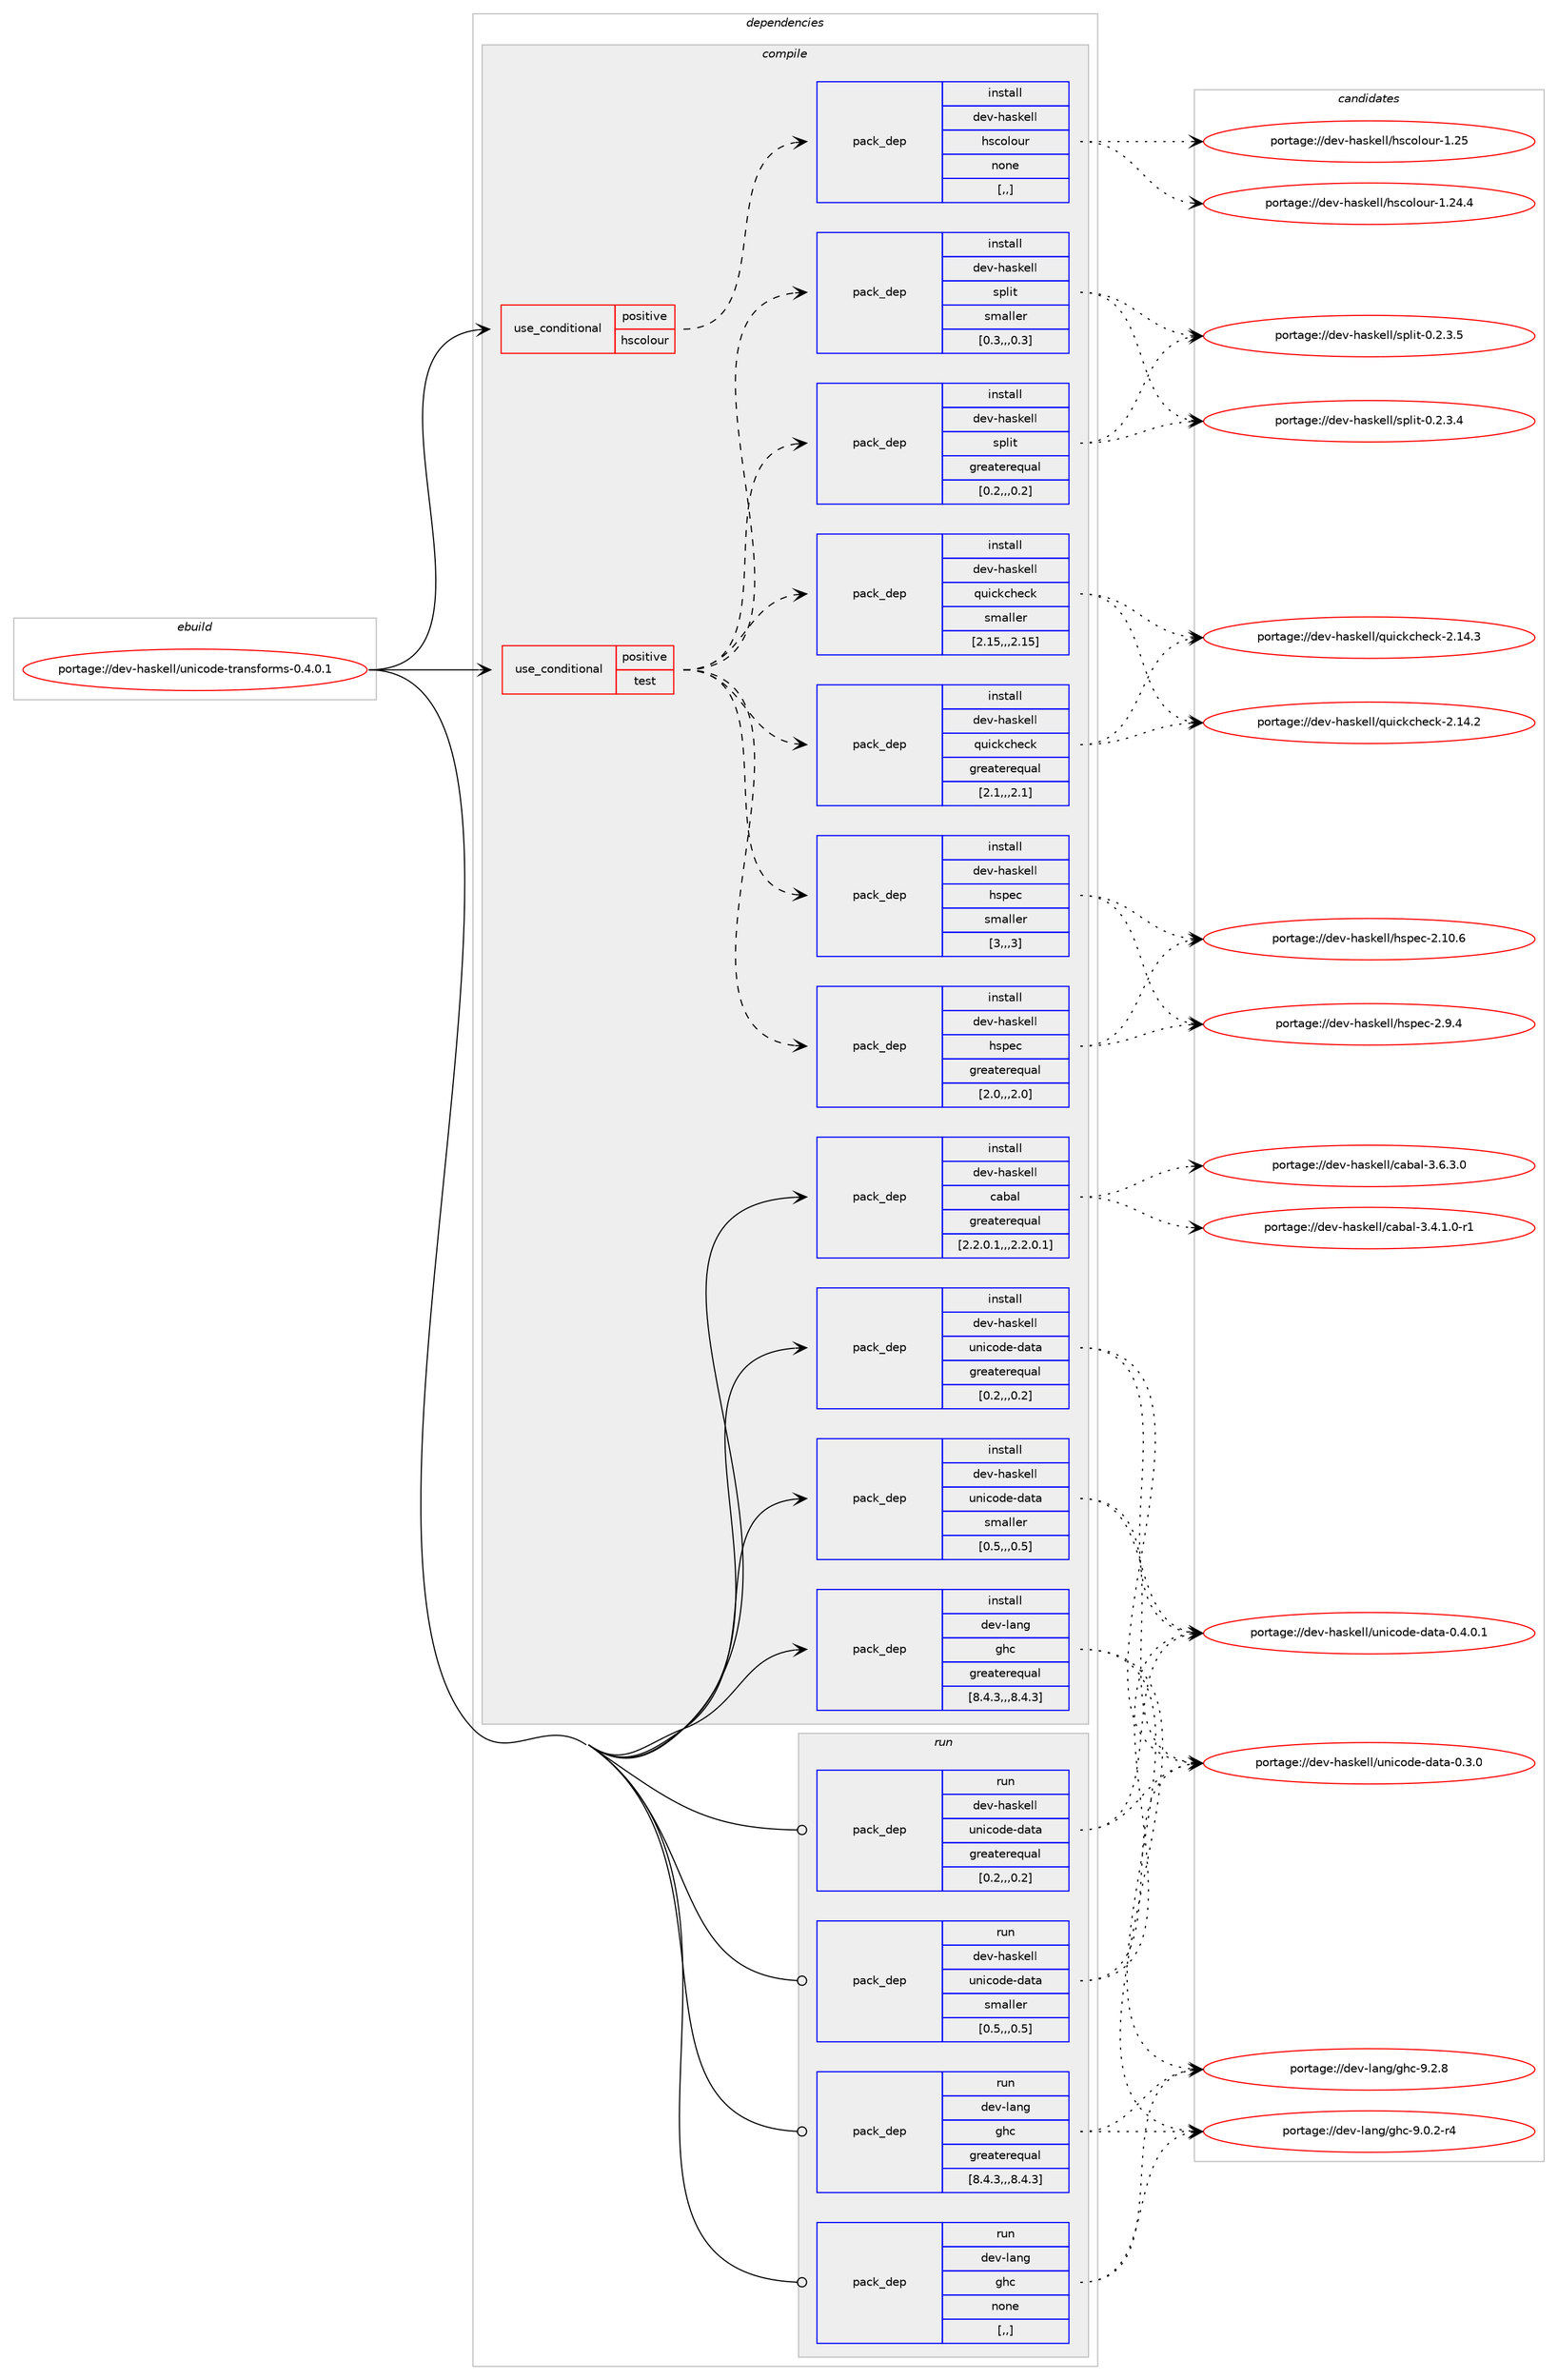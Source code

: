 digraph prolog {

# *************
# Graph options
# *************

newrank=true;
concentrate=true;
compound=true;
graph [rankdir=LR,fontname=Helvetica,fontsize=10,ranksep=1.5];#, ranksep=2.5, nodesep=0.2];
edge  [arrowhead=vee];
node  [fontname=Helvetica,fontsize=10];

# **********
# The ebuild
# **********

subgraph cluster_leftcol {
color=gray;
label=<<i>ebuild</i>>;
id [label="portage://dev-haskell/unicode-transforms-0.4.0.1", color=red, width=4, href="../dev-haskell/unicode-transforms-0.4.0.1.svg"];
}

# ****************
# The dependencies
# ****************

subgraph cluster_midcol {
color=gray;
label=<<i>dependencies</i>>;
subgraph cluster_compile {
fillcolor="#eeeeee";
style=filled;
label=<<i>compile</i>>;
subgraph cond151381 {
dependency584179 [label=<<TABLE BORDER="0" CELLBORDER="1" CELLSPACING="0" CELLPADDING="4"><TR><TD ROWSPAN="3" CELLPADDING="10">use_conditional</TD></TR><TR><TD>positive</TD></TR><TR><TD>hscolour</TD></TR></TABLE>>, shape=none, color=red];
subgraph pack428161 {
dependency584180 [label=<<TABLE BORDER="0" CELLBORDER="1" CELLSPACING="0" CELLPADDING="4" WIDTH="220"><TR><TD ROWSPAN="6" CELLPADDING="30">pack_dep</TD></TR><TR><TD WIDTH="110">install</TD></TR><TR><TD>dev-haskell</TD></TR><TR><TD>hscolour</TD></TR><TR><TD>none</TD></TR><TR><TD>[,,]</TD></TR></TABLE>>, shape=none, color=blue];
}
dependency584179:e -> dependency584180:w [weight=20,style="dashed",arrowhead="vee"];
}
id:e -> dependency584179:w [weight=20,style="solid",arrowhead="vee"];
subgraph cond151382 {
dependency584181 [label=<<TABLE BORDER="0" CELLBORDER="1" CELLSPACING="0" CELLPADDING="4"><TR><TD ROWSPAN="3" CELLPADDING="10">use_conditional</TD></TR><TR><TD>positive</TD></TR><TR><TD>test</TD></TR></TABLE>>, shape=none, color=red];
subgraph pack428162 {
dependency584182 [label=<<TABLE BORDER="0" CELLBORDER="1" CELLSPACING="0" CELLPADDING="4" WIDTH="220"><TR><TD ROWSPAN="6" CELLPADDING="30">pack_dep</TD></TR><TR><TD WIDTH="110">install</TD></TR><TR><TD>dev-haskell</TD></TR><TR><TD>hspec</TD></TR><TR><TD>greaterequal</TD></TR><TR><TD>[2.0,,,2.0]</TD></TR></TABLE>>, shape=none, color=blue];
}
dependency584181:e -> dependency584182:w [weight=20,style="dashed",arrowhead="vee"];
subgraph pack428163 {
dependency584183 [label=<<TABLE BORDER="0" CELLBORDER="1" CELLSPACING="0" CELLPADDING="4" WIDTH="220"><TR><TD ROWSPAN="6" CELLPADDING="30">pack_dep</TD></TR><TR><TD WIDTH="110">install</TD></TR><TR><TD>dev-haskell</TD></TR><TR><TD>hspec</TD></TR><TR><TD>smaller</TD></TR><TR><TD>[3,,,3]</TD></TR></TABLE>>, shape=none, color=blue];
}
dependency584181:e -> dependency584183:w [weight=20,style="dashed",arrowhead="vee"];
subgraph pack428164 {
dependency584184 [label=<<TABLE BORDER="0" CELLBORDER="1" CELLSPACING="0" CELLPADDING="4" WIDTH="220"><TR><TD ROWSPAN="6" CELLPADDING="30">pack_dep</TD></TR><TR><TD WIDTH="110">install</TD></TR><TR><TD>dev-haskell</TD></TR><TR><TD>quickcheck</TD></TR><TR><TD>greaterequal</TD></TR><TR><TD>[2.1,,,2.1]</TD></TR></TABLE>>, shape=none, color=blue];
}
dependency584181:e -> dependency584184:w [weight=20,style="dashed",arrowhead="vee"];
subgraph pack428165 {
dependency584185 [label=<<TABLE BORDER="0" CELLBORDER="1" CELLSPACING="0" CELLPADDING="4" WIDTH="220"><TR><TD ROWSPAN="6" CELLPADDING="30">pack_dep</TD></TR><TR><TD WIDTH="110">install</TD></TR><TR><TD>dev-haskell</TD></TR><TR><TD>quickcheck</TD></TR><TR><TD>smaller</TD></TR><TR><TD>[2.15,,,2.15]</TD></TR></TABLE>>, shape=none, color=blue];
}
dependency584181:e -> dependency584185:w [weight=20,style="dashed",arrowhead="vee"];
subgraph pack428166 {
dependency584186 [label=<<TABLE BORDER="0" CELLBORDER="1" CELLSPACING="0" CELLPADDING="4" WIDTH="220"><TR><TD ROWSPAN="6" CELLPADDING="30">pack_dep</TD></TR><TR><TD WIDTH="110">install</TD></TR><TR><TD>dev-haskell</TD></TR><TR><TD>split</TD></TR><TR><TD>greaterequal</TD></TR><TR><TD>[0.2,,,0.2]</TD></TR></TABLE>>, shape=none, color=blue];
}
dependency584181:e -> dependency584186:w [weight=20,style="dashed",arrowhead="vee"];
subgraph pack428167 {
dependency584187 [label=<<TABLE BORDER="0" CELLBORDER="1" CELLSPACING="0" CELLPADDING="4" WIDTH="220"><TR><TD ROWSPAN="6" CELLPADDING="30">pack_dep</TD></TR><TR><TD WIDTH="110">install</TD></TR><TR><TD>dev-haskell</TD></TR><TR><TD>split</TD></TR><TR><TD>smaller</TD></TR><TR><TD>[0.3,,,0.3]</TD></TR></TABLE>>, shape=none, color=blue];
}
dependency584181:e -> dependency584187:w [weight=20,style="dashed",arrowhead="vee"];
}
id:e -> dependency584181:w [weight=20,style="solid",arrowhead="vee"];
subgraph pack428168 {
dependency584188 [label=<<TABLE BORDER="0" CELLBORDER="1" CELLSPACING="0" CELLPADDING="4" WIDTH="220"><TR><TD ROWSPAN="6" CELLPADDING="30">pack_dep</TD></TR><TR><TD WIDTH="110">install</TD></TR><TR><TD>dev-haskell</TD></TR><TR><TD>cabal</TD></TR><TR><TD>greaterequal</TD></TR><TR><TD>[2.2.0.1,,,2.2.0.1]</TD></TR></TABLE>>, shape=none, color=blue];
}
id:e -> dependency584188:w [weight=20,style="solid",arrowhead="vee"];
subgraph pack428169 {
dependency584189 [label=<<TABLE BORDER="0" CELLBORDER="1" CELLSPACING="0" CELLPADDING="4" WIDTH="220"><TR><TD ROWSPAN="6" CELLPADDING="30">pack_dep</TD></TR><TR><TD WIDTH="110">install</TD></TR><TR><TD>dev-haskell</TD></TR><TR><TD>unicode-data</TD></TR><TR><TD>greaterequal</TD></TR><TR><TD>[0.2,,,0.2]</TD></TR></TABLE>>, shape=none, color=blue];
}
id:e -> dependency584189:w [weight=20,style="solid",arrowhead="vee"];
subgraph pack428170 {
dependency584190 [label=<<TABLE BORDER="0" CELLBORDER="1" CELLSPACING="0" CELLPADDING="4" WIDTH="220"><TR><TD ROWSPAN="6" CELLPADDING="30">pack_dep</TD></TR><TR><TD WIDTH="110">install</TD></TR><TR><TD>dev-haskell</TD></TR><TR><TD>unicode-data</TD></TR><TR><TD>smaller</TD></TR><TR><TD>[0.5,,,0.5]</TD></TR></TABLE>>, shape=none, color=blue];
}
id:e -> dependency584190:w [weight=20,style="solid",arrowhead="vee"];
subgraph pack428171 {
dependency584191 [label=<<TABLE BORDER="0" CELLBORDER="1" CELLSPACING="0" CELLPADDING="4" WIDTH="220"><TR><TD ROWSPAN="6" CELLPADDING="30">pack_dep</TD></TR><TR><TD WIDTH="110">install</TD></TR><TR><TD>dev-lang</TD></TR><TR><TD>ghc</TD></TR><TR><TD>greaterequal</TD></TR><TR><TD>[8.4.3,,,8.4.3]</TD></TR></TABLE>>, shape=none, color=blue];
}
id:e -> dependency584191:w [weight=20,style="solid",arrowhead="vee"];
}
subgraph cluster_compileandrun {
fillcolor="#eeeeee";
style=filled;
label=<<i>compile and run</i>>;
}
subgraph cluster_run {
fillcolor="#eeeeee";
style=filled;
label=<<i>run</i>>;
subgraph pack428172 {
dependency584192 [label=<<TABLE BORDER="0" CELLBORDER="1" CELLSPACING="0" CELLPADDING="4" WIDTH="220"><TR><TD ROWSPAN="6" CELLPADDING="30">pack_dep</TD></TR><TR><TD WIDTH="110">run</TD></TR><TR><TD>dev-haskell</TD></TR><TR><TD>unicode-data</TD></TR><TR><TD>greaterequal</TD></TR><TR><TD>[0.2,,,0.2]</TD></TR></TABLE>>, shape=none, color=blue];
}
id:e -> dependency584192:w [weight=20,style="solid",arrowhead="odot"];
subgraph pack428173 {
dependency584193 [label=<<TABLE BORDER="0" CELLBORDER="1" CELLSPACING="0" CELLPADDING="4" WIDTH="220"><TR><TD ROWSPAN="6" CELLPADDING="30">pack_dep</TD></TR><TR><TD WIDTH="110">run</TD></TR><TR><TD>dev-haskell</TD></TR><TR><TD>unicode-data</TD></TR><TR><TD>smaller</TD></TR><TR><TD>[0.5,,,0.5]</TD></TR></TABLE>>, shape=none, color=blue];
}
id:e -> dependency584193:w [weight=20,style="solid",arrowhead="odot"];
subgraph pack428174 {
dependency584194 [label=<<TABLE BORDER="0" CELLBORDER="1" CELLSPACING="0" CELLPADDING="4" WIDTH="220"><TR><TD ROWSPAN="6" CELLPADDING="30">pack_dep</TD></TR><TR><TD WIDTH="110">run</TD></TR><TR><TD>dev-lang</TD></TR><TR><TD>ghc</TD></TR><TR><TD>greaterequal</TD></TR><TR><TD>[8.4.3,,,8.4.3]</TD></TR></TABLE>>, shape=none, color=blue];
}
id:e -> dependency584194:w [weight=20,style="solid",arrowhead="odot"];
subgraph pack428175 {
dependency584195 [label=<<TABLE BORDER="0" CELLBORDER="1" CELLSPACING="0" CELLPADDING="4" WIDTH="220"><TR><TD ROWSPAN="6" CELLPADDING="30">pack_dep</TD></TR><TR><TD WIDTH="110">run</TD></TR><TR><TD>dev-lang</TD></TR><TR><TD>ghc</TD></TR><TR><TD>none</TD></TR><TR><TD>[,,]</TD></TR></TABLE>>, shape=none, color=blue];
}
id:e -> dependency584195:w [weight=20,style="solid",arrowhead="odot"];
}
}

# **************
# The candidates
# **************

subgraph cluster_choices {
rank=same;
color=gray;
label=<<i>candidates</i>>;

subgraph choice428161 {
color=black;
nodesep=1;
choice100101118451049711510710110810847104115991111081111171144549465053 [label="portage://dev-haskell/hscolour-1.25", color=red, width=4,href="../dev-haskell/hscolour-1.25.svg"];
choice1001011184510497115107101108108471041159911110811111711445494650524652 [label="portage://dev-haskell/hscolour-1.24.4", color=red, width=4,href="../dev-haskell/hscolour-1.24.4.svg"];
dependency584180:e -> choice100101118451049711510710110810847104115991111081111171144549465053:w [style=dotted,weight="100"];
dependency584180:e -> choice1001011184510497115107101108108471041159911110811111711445494650524652:w [style=dotted,weight="100"];
}
subgraph choice428162 {
color=black;
nodesep=1;
choice1001011184510497115107101108108471041151121019945504649484654 [label="portage://dev-haskell/hspec-2.10.6", color=red, width=4,href="../dev-haskell/hspec-2.10.6.svg"];
choice10010111845104971151071011081084710411511210199455046574652 [label="portage://dev-haskell/hspec-2.9.4", color=red, width=4,href="../dev-haskell/hspec-2.9.4.svg"];
dependency584182:e -> choice1001011184510497115107101108108471041151121019945504649484654:w [style=dotted,weight="100"];
dependency584182:e -> choice10010111845104971151071011081084710411511210199455046574652:w [style=dotted,weight="100"];
}
subgraph choice428163 {
color=black;
nodesep=1;
choice1001011184510497115107101108108471041151121019945504649484654 [label="portage://dev-haskell/hspec-2.10.6", color=red, width=4,href="../dev-haskell/hspec-2.10.6.svg"];
choice10010111845104971151071011081084710411511210199455046574652 [label="portage://dev-haskell/hspec-2.9.4", color=red, width=4,href="../dev-haskell/hspec-2.9.4.svg"];
dependency584183:e -> choice1001011184510497115107101108108471041151121019945504649484654:w [style=dotted,weight="100"];
dependency584183:e -> choice10010111845104971151071011081084710411511210199455046574652:w [style=dotted,weight="100"];
}
subgraph choice428164 {
color=black;
nodesep=1;
choice10010111845104971151071011081084711311710599107991041019910745504649524651 [label="portage://dev-haskell/quickcheck-2.14.3", color=red, width=4,href="../dev-haskell/quickcheck-2.14.3.svg"];
choice10010111845104971151071011081084711311710599107991041019910745504649524650 [label="portage://dev-haskell/quickcheck-2.14.2", color=red, width=4,href="../dev-haskell/quickcheck-2.14.2.svg"];
dependency584184:e -> choice10010111845104971151071011081084711311710599107991041019910745504649524651:w [style=dotted,weight="100"];
dependency584184:e -> choice10010111845104971151071011081084711311710599107991041019910745504649524650:w [style=dotted,weight="100"];
}
subgraph choice428165 {
color=black;
nodesep=1;
choice10010111845104971151071011081084711311710599107991041019910745504649524651 [label="portage://dev-haskell/quickcheck-2.14.3", color=red, width=4,href="../dev-haskell/quickcheck-2.14.3.svg"];
choice10010111845104971151071011081084711311710599107991041019910745504649524650 [label="portage://dev-haskell/quickcheck-2.14.2", color=red, width=4,href="../dev-haskell/quickcheck-2.14.2.svg"];
dependency584185:e -> choice10010111845104971151071011081084711311710599107991041019910745504649524651:w [style=dotted,weight="100"];
dependency584185:e -> choice10010111845104971151071011081084711311710599107991041019910745504649524650:w [style=dotted,weight="100"];
}
subgraph choice428166 {
color=black;
nodesep=1;
choice1001011184510497115107101108108471151121081051164548465046514653 [label="portage://dev-haskell/split-0.2.3.5", color=red, width=4,href="../dev-haskell/split-0.2.3.5.svg"];
choice1001011184510497115107101108108471151121081051164548465046514652 [label="portage://dev-haskell/split-0.2.3.4", color=red, width=4,href="../dev-haskell/split-0.2.3.4.svg"];
dependency584186:e -> choice1001011184510497115107101108108471151121081051164548465046514653:w [style=dotted,weight="100"];
dependency584186:e -> choice1001011184510497115107101108108471151121081051164548465046514652:w [style=dotted,weight="100"];
}
subgraph choice428167 {
color=black;
nodesep=1;
choice1001011184510497115107101108108471151121081051164548465046514653 [label="portage://dev-haskell/split-0.2.3.5", color=red, width=4,href="../dev-haskell/split-0.2.3.5.svg"];
choice1001011184510497115107101108108471151121081051164548465046514652 [label="portage://dev-haskell/split-0.2.3.4", color=red, width=4,href="../dev-haskell/split-0.2.3.4.svg"];
dependency584187:e -> choice1001011184510497115107101108108471151121081051164548465046514653:w [style=dotted,weight="100"];
dependency584187:e -> choice1001011184510497115107101108108471151121081051164548465046514652:w [style=dotted,weight="100"];
}
subgraph choice428168 {
color=black;
nodesep=1;
choice100101118451049711510710110810847999798971084551465446514648 [label="portage://dev-haskell/cabal-3.6.3.0", color=red, width=4,href="../dev-haskell/cabal-3.6.3.0.svg"];
choice1001011184510497115107101108108479997989710845514652464946484511449 [label="portage://dev-haskell/cabal-3.4.1.0-r1", color=red, width=4,href="../dev-haskell/cabal-3.4.1.0-r1.svg"];
dependency584188:e -> choice100101118451049711510710110810847999798971084551465446514648:w [style=dotted,weight="100"];
dependency584188:e -> choice1001011184510497115107101108108479997989710845514652464946484511449:w [style=dotted,weight="100"];
}
subgraph choice428169 {
color=black;
nodesep=1;
choice100101118451049711510710110810847117110105991111001014510097116974548465246484649 [label="portage://dev-haskell/unicode-data-0.4.0.1", color=red, width=4,href="../dev-haskell/unicode-data-0.4.0.1.svg"];
choice10010111845104971151071011081084711711010599111100101451009711697454846514648 [label="portage://dev-haskell/unicode-data-0.3.0", color=red, width=4,href="../dev-haskell/unicode-data-0.3.0.svg"];
dependency584189:e -> choice100101118451049711510710110810847117110105991111001014510097116974548465246484649:w [style=dotted,weight="100"];
dependency584189:e -> choice10010111845104971151071011081084711711010599111100101451009711697454846514648:w [style=dotted,weight="100"];
}
subgraph choice428170 {
color=black;
nodesep=1;
choice100101118451049711510710110810847117110105991111001014510097116974548465246484649 [label="portage://dev-haskell/unicode-data-0.4.0.1", color=red, width=4,href="../dev-haskell/unicode-data-0.4.0.1.svg"];
choice10010111845104971151071011081084711711010599111100101451009711697454846514648 [label="portage://dev-haskell/unicode-data-0.3.0", color=red, width=4,href="../dev-haskell/unicode-data-0.3.0.svg"];
dependency584190:e -> choice100101118451049711510710110810847117110105991111001014510097116974548465246484649:w [style=dotted,weight="100"];
dependency584190:e -> choice10010111845104971151071011081084711711010599111100101451009711697454846514648:w [style=dotted,weight="100"];
}
subgraph choice428171 {
color=black;
nodesep=1;
choice10010111845108971101034710310499455746504656 [label="portage://dev-lang/ghc-9.2.8", color=red, width=4,href="../dev-lang/ghc-9.2.8.svg"];
choice100101118451089711010347103104994557464846504511452 [label="portage://dev-lang/ghc-9.0.2-r4", color=red, width=4,href="../dev-lang/ghc-9.0.2-r4.svg"];
dependency584191:e -> choice10010111845108971101034710310499455746504656:w [style=dotted,weight="100"];
dependency584191:e -> choice100101118451089711010347103104994557464846504511452:w [style=dotted,weight="100"];
}
subgraph choice428172 {
color=black;
nodesep=1;
choice100101118451049711510710110810847117110105991111001014510097116974548465246484649 [label="portage://dev-haskell/unicode-data-0.4.0.1", color=red, width=4,href="../dev-haskell/unicode-data-0.4.0.1.svg"];
choice10010111845104971151071011081084711711010599111100101451009711697454846514648 [label="portage://dev-haskell/unicode-data-0.3.0", color=red, width=4,href="../dev-haskell/unicode-data-0.3.0.svg"];
dependency584192:e -> choice100101118451049711510710110810847117110105991111001014510097116974548465246484649:w [style=dotted,weight="100"];
dependency584192:e -> choice10010111845104971151071011081084711711010599111100101451009711697454846514648:w [style=dotted,weight="100"];
}
subgraph choice428173 {
color=black;
nodesep=1;
choice100101118451049711510710110810847117110105991111001014510097116974548465246484649 [label="portage://dev-haskell/unicode-data-0.4.0.1", color=red, width=4,href="../dev-haskell/unicode-data-0.4.0.1.svg"];
choice10010111845104971151071011081084711711010599111100101451009711697454846514648 [label="portage://dev-haskell/unicode-data-0.3.0", color=red, width=4,href="../dev-haskell/unicode-data-0.3.0.svg"];
dependency584193:e -> choice100101118451049711510710110810847117110105991111001014510097116974548465246484649:w [style=dotted,weight="100"];
dependency584193:e -> choice10010111845104971151071011081084711711010599111100101451009711697454846514648:w [style=dotted,weight="100"];
}
subgraph choice428174 {
color=black;
nodesep=1;
choice10010111845108971101034710310499455746504656 [label="portage://dev-lang/ghc-9.2.8", color=red, width=4,href="../dev-lang/ghc-9.2.8.svg"];
choice100101118451089711010347103104994557464846504511452 [label="portage://dev-lang/ghc-9.0.2-r4", color=red, width=4,href="../dev-lang/ghc-9.0.2-r4.svg"];
dependency584194:e -> choice10010111845108971101034710310499455746504656:w [style=dotted,weight="100"];
dependency584194:e -> choice100101118451089711010347103104994557464846504511452:w [style=dotted,weight="100"];
}
subgraph choice428175 {
color=black;
nodesep=1;
choice10010111845108971101034710310499455746504656 [label="portage://dev-lang/ghc-9.2.8", color=red, width=4,href="../dev-lang/ghc-9.2.8.svg"];
choice100101118451089711010347103104994557464846504511452 [label="portage://dev-lang/ghc-9.0.2-r4", color=red, width=4,href="../dev-lang/ghc-9.0.2-r4.svg"];
dependency584195:e -> choice10010111845108971101034710310499455746504656:w [style=dotted,weight="100"];
dependency584195:e -> choice100101118451089711010347103104994557464846504511452:w [style=dotted,weight="100"];
}
}

}
